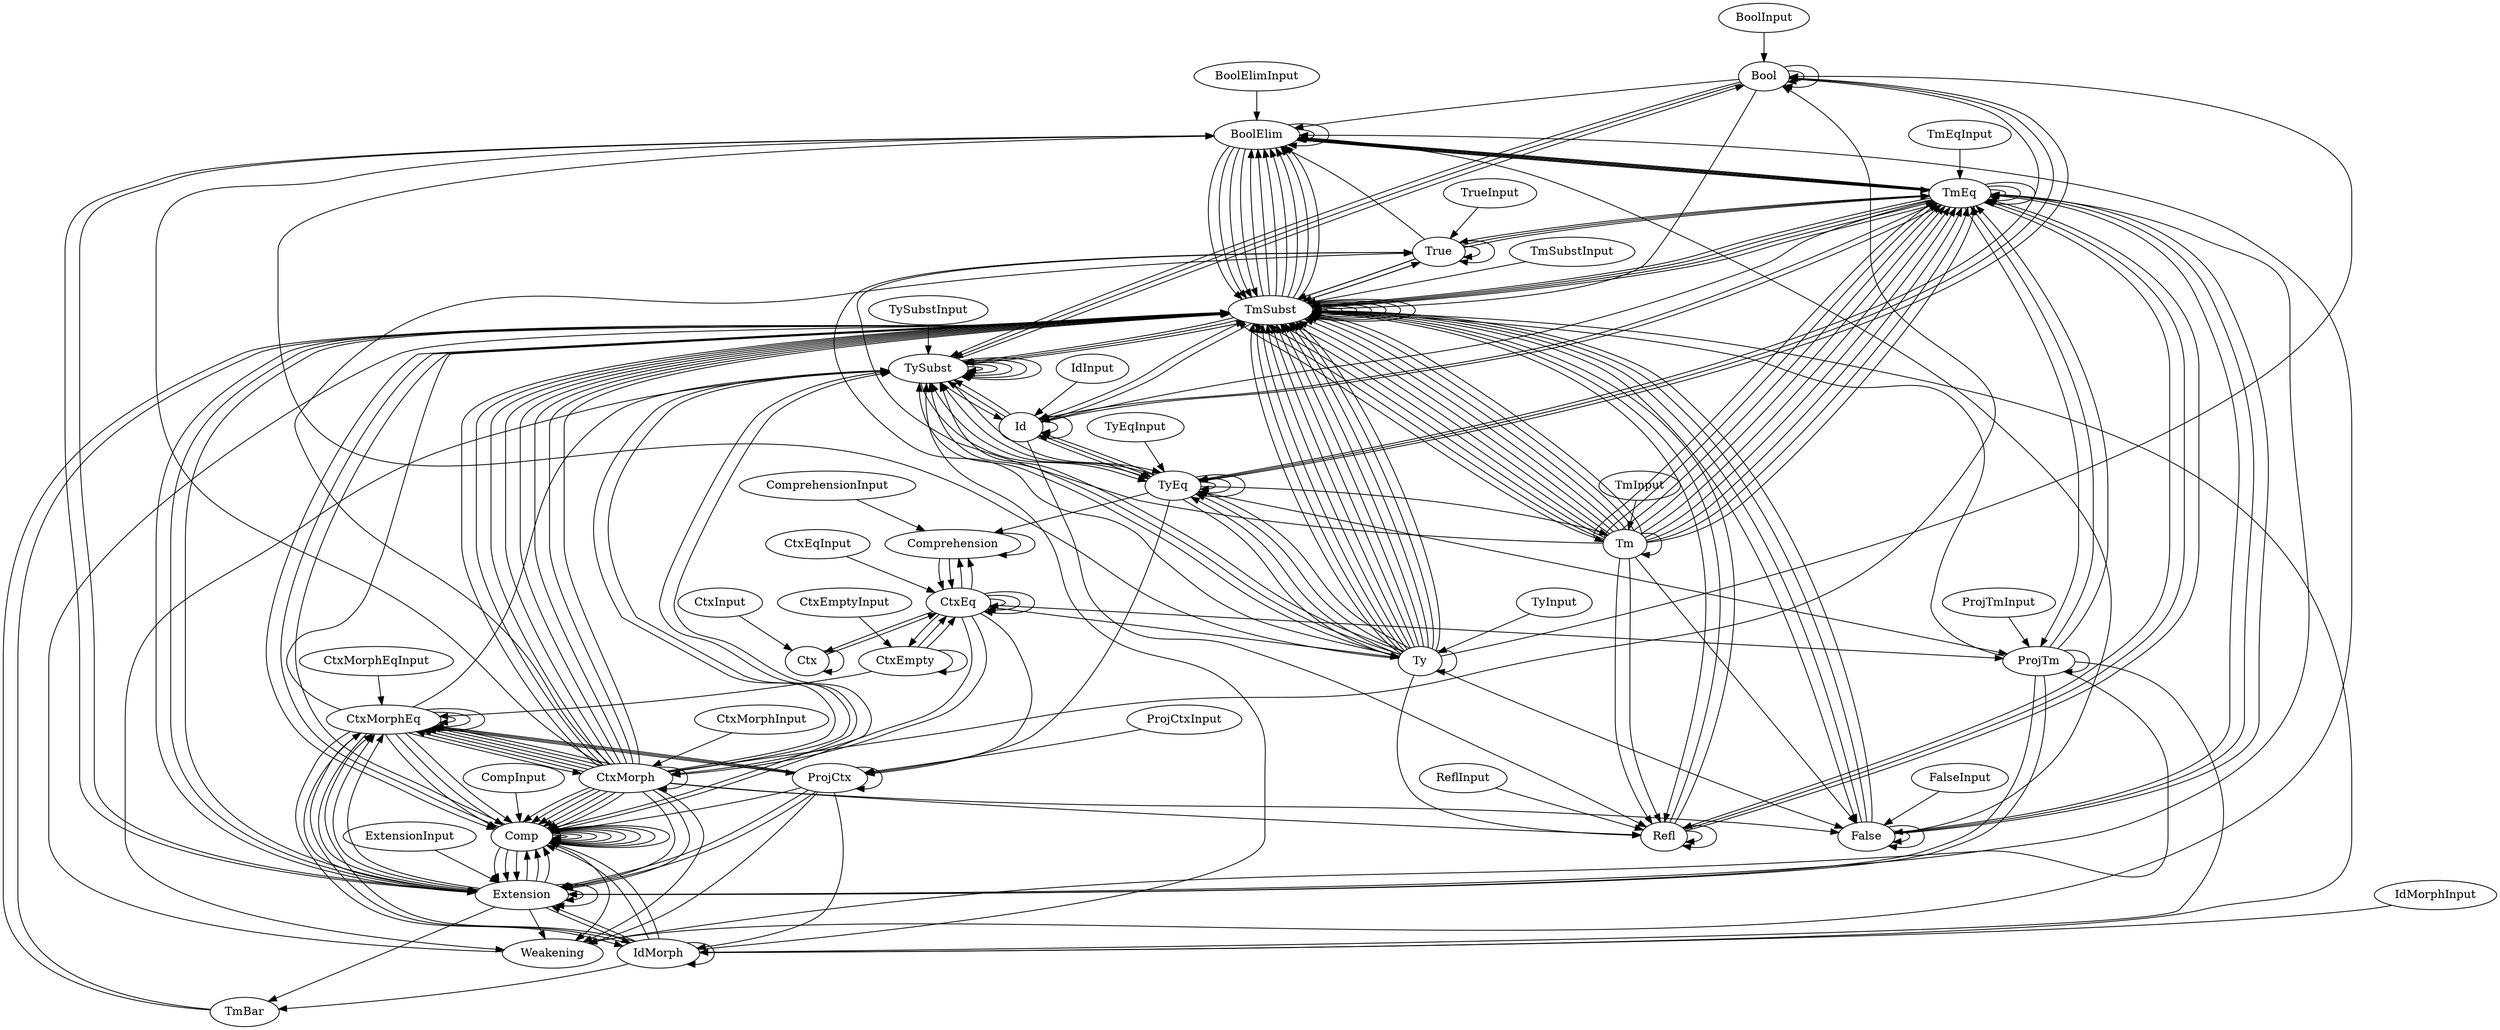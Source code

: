 digraph {
    0 [label=Bool];
    1 [label=BoolElim];
    2 [label=BoolElimInput];
    3 [label=BoolInput];
    4 [label=Comp];
    5 [label=CompInput];
    6 [label=Comprehension];
    7 [label=ComprehensionInput];
    8 [label=Ctx];
    9 [label=CtxEmpty];
    10 [label=CtxEmptyInput];
    11 [label=CtxEq];
    12 [label=CtxEqInput];
    13 [label=CtxInput];
    14 [label=CtxMorph];
    15 [label=CtxMorphEq];
    16 [label=CtxMorphEqInput];
    17 [label=CtxMorphInput];
    18 [label=Extension];
    19 [label=ExtensionInput];
    20 [label=False];
    21 [label=FalseInput];
    22 [label=Id];
    23 [label=IdInput];
    24 [label=IdMorph];
    25 [label=IdMorphInput];
    26 [label=ProjCtx];
    27 [label=ProjCtxInput];
    28 [label=ProjTm];
    29 [label=ProjTmInput];
    30 [label=Refl];
    31 [label=ReflInput];
    32 [label=Tm];
    33 [label=TmBar];
    34 [label=TmEq];
    35 [label=TmEqInput];
    36 [label=TmInput];
    37 [label=TmSubst];
    38 [label=TmSubstInput];
    39 [label=True];
    40 [label=TrueInput];
    41 [label=Ty];
    42 [label=TyEq];
    43 [label=TyEqInput];
    44 [label=TyInput];
    45 [label=TySubst];
    46 [label=TySubstInput];
    47 [label=Weakening];
    0 -> 0;
    0 -> 0;
    0 -> 1;
    0 -> 37;
    0 -> 42;
    0 -> 42;
    0 -> 45;
    0 -> 45;
    1 -> 1;
    1 -> 1;
    1 -> 34;
    1 -> 34;
    1 -> 37;
    1 -> 37;
    1 -> 37;
    1 -> 37;
    2 -> 1;
    3 -> 0;
    4 -> 4;
    4 -> 4;
    4 -> 4;
    4 -> 4;
    4 -> 4;
    4 -> 4;
    4 -> 4;
    4 -> 4;
    4 -> 18;
    4 -> 18;
    4 -> 18;
    4 -> 37;
    4 -> 37;
    4 -> 45;
    4 -> 45;
    4 -> 47;
    5 -> 4;
    6 -> 6;
    6 -> 11;
    6 -> 11;
    7 -> 6;
    8 -> 8;
    8 -> 11;
    9 -> 9;
    9 -> 11;
    9 -> 11;
    9 -> 15;
    10 -> 9;
    11 -> 6;
    11 -> 6;
    11 -> 8;
    11 -> 9;
    11 -> 11;
    11 -> 11;
    11 -> 11;
    11 -> 14;
    11 -> 14;
    11 -> 26;
    11 -> 28;
    11 -> 41;
    12 -> 11;
    13 -> 8;
    14 -> 0;
    14 -> 1;
    14 -> 4;
    14 -> 4;
    14 -> 4;
    14 -> 4;
    14 -> 4;
    14 -> 4;
    14 -> 14;
    14 -> 15;
    14 -> 15;
    14 -> 15;
    14 -> 15;
    14 -> 15;
    14 -> 18;
    14 -> 18;
    14 -> 20;
    14 -> 30;
    14 -> 37;
    14 -> 37;
    14 -> 37;
    14 -> 37;
    14 -> 37;
    14 -> 37;
    14 -> 37;
    14 -> 37;
    14 -> 39;
    14 -> 45;
    14 -> 45;
    14 -> 47;
    15 -> 4;
    15 -> 4;
    15 -> 4;
    15 -> 14;
    15 -> 15;
    15 -> 15;
    15 -> 15;
    15 -> 18;
    15 -> 18;
    15 -> 24;
    15 -> 26;
    15 -> 37;
    15 -> 45;
    16 -> 15;
    17 -> 14;
    18 -> 1;
    18 -> 1;
    18 -> 4;
    18 -> 4;
    18 -> 4;
    18 -> 15;
    18 -> 15;
    18 -> 18;
    18 -> 18;
    18 -> 24;
    18 -> 33;
    18 -> 37;
    18 -> 47;
    19 -> 18;
    20 -> 1;
    20 -> 20;
    20 -> 20;
    20 -> 34;
    20 -> 34;
    20 -> 37;
    20 -> 37;
    20 -> 37;
    21 -> 20;
    22 -> 22;
    22 -> 22;
    22 -> 30;
    22 -> 34;
    22 -> 42;
    22 -> 42;
    22 -> 45;
    22 -> 45;
    23 -> 22;
    24 -> 4;
    24 -> 4;
    24 -> 15;
    24 -> 15;
    24 -> 18;
    24 -> 24;
    24 -> 33;
    24 -> 37;
    24 -> 45;
    25 -> 24;
    26 -> 4;
    26 -> 15;
    26 -> 15;
    26 -> 18;
    26 -> 18;
    26 -> 24;
    26 -> 26;
    26 -> 47;
    27 -> 26;
    28 -> 18;
    28 -> 18;
    28 -> 24;
    28 -> 28;
    28 -> 34;
    28 -> 34;
    28 -> 37;
    28 -> 47;
    29 -> 28;
    30 -> 30;
    30 -> 30;
    30 -> 34;
    30 -> 34;
    30 -> 37;
    30 -> 37;
    31 -> 30;
    32 -> 20;
    32 -> 30;
    32 -> 30;
    32 -> 32;
    32 -> 34;
    32 -> 34;
    32 -> 34;
    32 -> 34;
    32 -> 34;
    32 -> 34;
    32 -> 34;
    32 -> 34;
    32 -> 37;
    32 -> 37;
    32 -> 37;
    32 -> 37;
    32 -> 37;
    32 -> 37;
    32 -> 37;
    32 -> 37;
    32 -> 37;
    32 -> 37;
    32 -> 39;
    33 -> 37;
    33 -> 37;
    34 -> 1;
    34 -> 1;
    34 -> 1;
    34 -> 18;
    34 -> 20;
    34 -> 22;
    34 -> 22;
    34 -> 28;
    34 -> 30;
    34 -> 32;
    34 -> 34;
    34 -> 34;
    34 -> 34;
    34 -> 37;
    34 -> 37;
    34 -> 39;
    35 -> 34;
    36 -> 32;
    37 -> 1;
    37 -> 1;
    37 -> 1;
    37 -> 1;
    37 -> 1;
    37 -> 1;
    37 -> 1;
    37 -> 4;
    37 -> 18;
    37 -> 18;
    37 -> 20;
    37 -> 22;
    37 -> 22;
    37 -> 30;
    37 -> 34;
    37 -> 34;
    37 -> 37;
    37 -> 37;
    37 -> 37;
    37 -> 37;
    37 -> 37;
    37 -> 37;
    37 -> 37;
    37 -> 39;
    37 -> 45;
    37 -> 45;
    38 -> 37;
    39 -> 1;
    39 -> 34;
    39 -> 34;
    39 -> 37;
    39 -> 37;
    39 -> 37;
    39 -> 39;
    39 -> 39;
    40 -> 39;
    41 -> 0;
    41 -> 1;
    41 -> 20;
    41 -> 30;
    41 -> 37;
    41 -> 37;
    41 -> 37;
    41 -> 37;
    41 -> 37;
    41 -> 37;
    41 -> 37;
    41 -> 37;
    41 -> 37;
    41 -> 37;
    41 -> 37;
    41 -> 39;
    41 -> 41;
    41 -> 42;
    41 -> 42;
    41 -> 42;
    41 -> 45;
    41 -> 45;
    41 -> 45;
    42 -> 0;
    42 -> 6;
    42 -> 22;
    42 -> 26;
    42 -> 28;
    42 -> 32;
    42 -> 41;
    42 -> 42;
    42 -> 42;
    42 -> 42;
    42 -> 45;
    42 -> 45;
    43 -> 42;
    44 -> 41;
    45 -> 0;
    45 -> 22;
    45 -> 37;
    45 -> 42;
    45 -> 42;
    45 -> 45;
    45 -> 45;
    45 -> 45;
    45 -> 45;
    45 -> 45;
    45 -> 47;
    46 -> 45;
    47 -> 1;
    47 -> 37;
}